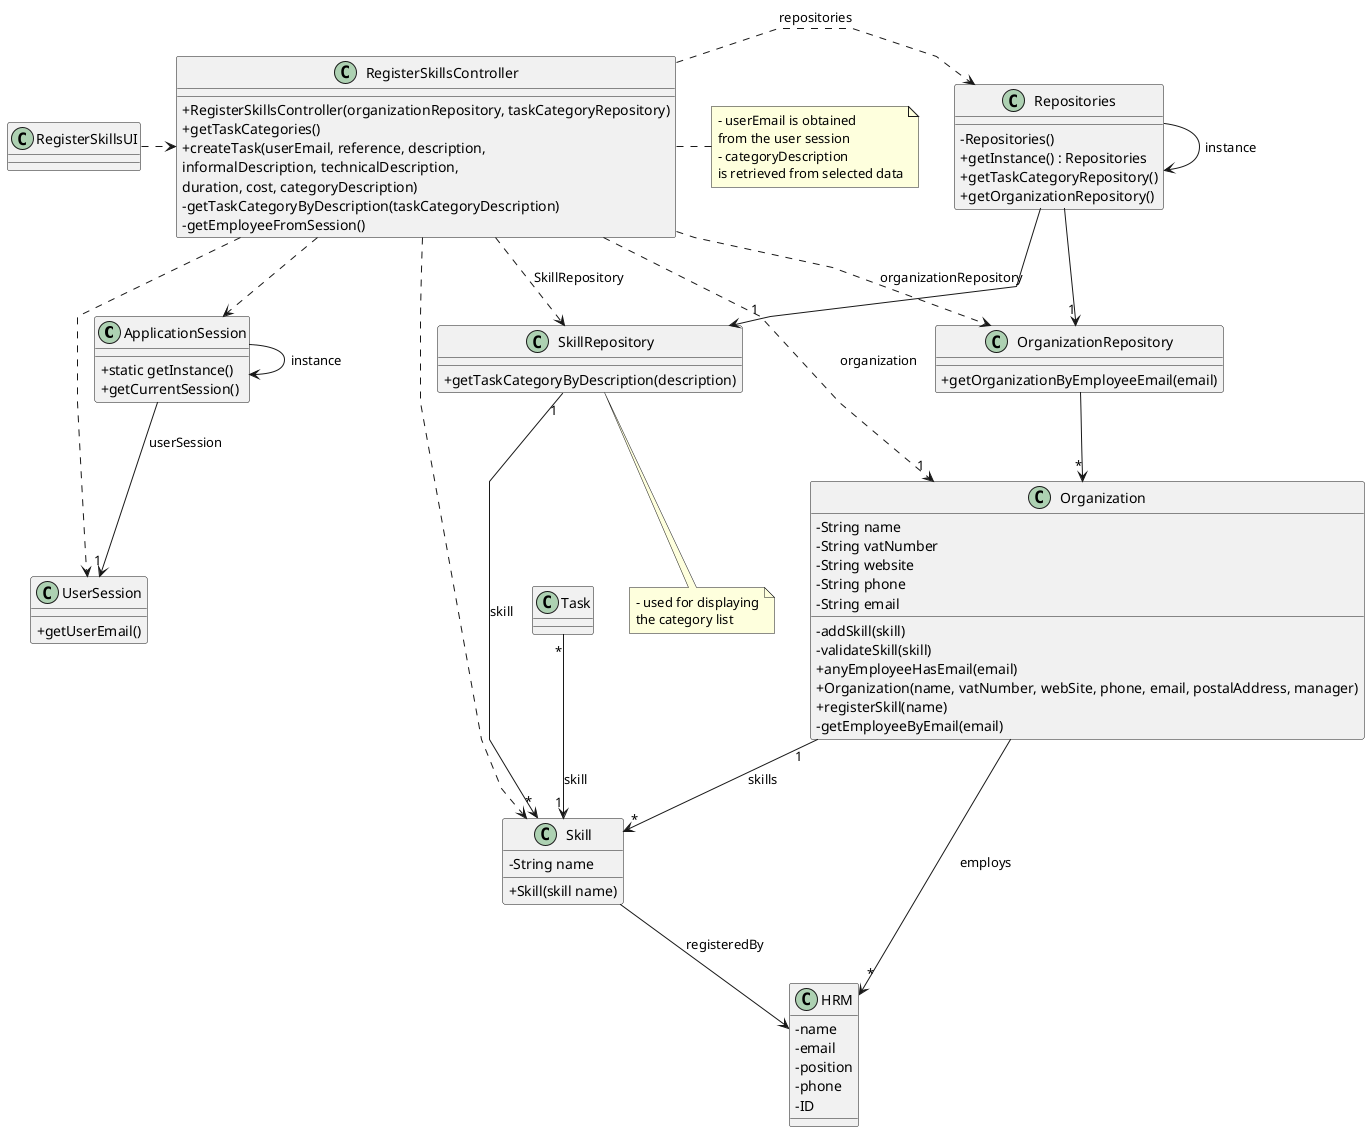 @startuml
'skinparam monochrome true
skinparam packageStyle rectangle
skinparam shadowing false
skinparam linetype polyline
'skinparam linetype orto

skinparam classAttributeIconSize 0

'left to right direction

class ApplicationSession
{
    + static getInstance()
    + getCurrentSession()
}

class UserSession
{
    + getUserEmail()
}

class HRM {
    - name
    - email
    - position
    - phone
    - ID
}

class Skill {
    - String name

    + Skill(skill name)
}


class Organization {
    - String name
    - String vatNumber
    - String website
    - String phone
    - String email

    - addSkill(skill)
    - validateSkill(skill)
    + anyEmployeeHasEmail(email)
    + Organization(name, vatNumber, webSite, phone, email, postalAddress, manager)
    + registerSkill(name)
    - getEmployeeByEmail(email)

'  +saveTask(task)
}

class SkillRepository {
    + getTaskCategoryByDescription(description)
}

class OrganizationRepository {
    + getOrganizationByEmployeeEmail(email)
}

class Repositories {
    - Repositories()
    + getInstance() : Repositories
    + getTaskCategoryRepository()
    + getOrganizationRepository()
}

class RegisterSkillsController {
    + RegisterSkillsController(organizationRepository, taskCategoryRepository)
    + getTaskCategories()
    + createTask(userEmail, reference, description,\ninformalDescription, technicalDescription,\nduration, cost, categoryDescription)
    - getTaskCategoryByDescription(taskCategoryDescription)
    - getEmployeeFromSession()
}

note right of RegisterSkillsController
    - userEmail is obtained
    from the user session
    - categoryDescription
    is retrieved from selected data
end note

note bottom of SkillRepository
    - used for displaying
    the category list
end note

class RegisterSkillsUI {
}

Repositories -> Repositories : instance
ApplicationSession -> ApplicationSession : instance

RegisterSkillsUI .> RegisterSkillsController

RegisterSkillsController .> Repositories : repositories

Repositories -> "1" SkillRepository

RegisterSkillsController ..> Skill
RegisterSkillsController ..> OrganizationRepository : organizationRepository
RegisterSkillsController ..> SkillRepository : SkillRepository

Repositories --> "1" OrganizationRepository

OrganizationRepository --> "*" Organization
ApplicationSession --> "1" UserSession : userSession

RegisterSkillsController ..> "1" Organization : organization
RegisterSkillsController ..> ApplicationSession
RegisterSkillsController ..> UserSession
Task "*" --> "1" Skill : skill
SkillRepository "1" --> "*" Skill : skill
Organization "1" --> "*" Skill : skills
Skill --> HRM : registeredBy

Organization --> "*" HRM : employs

@enduml